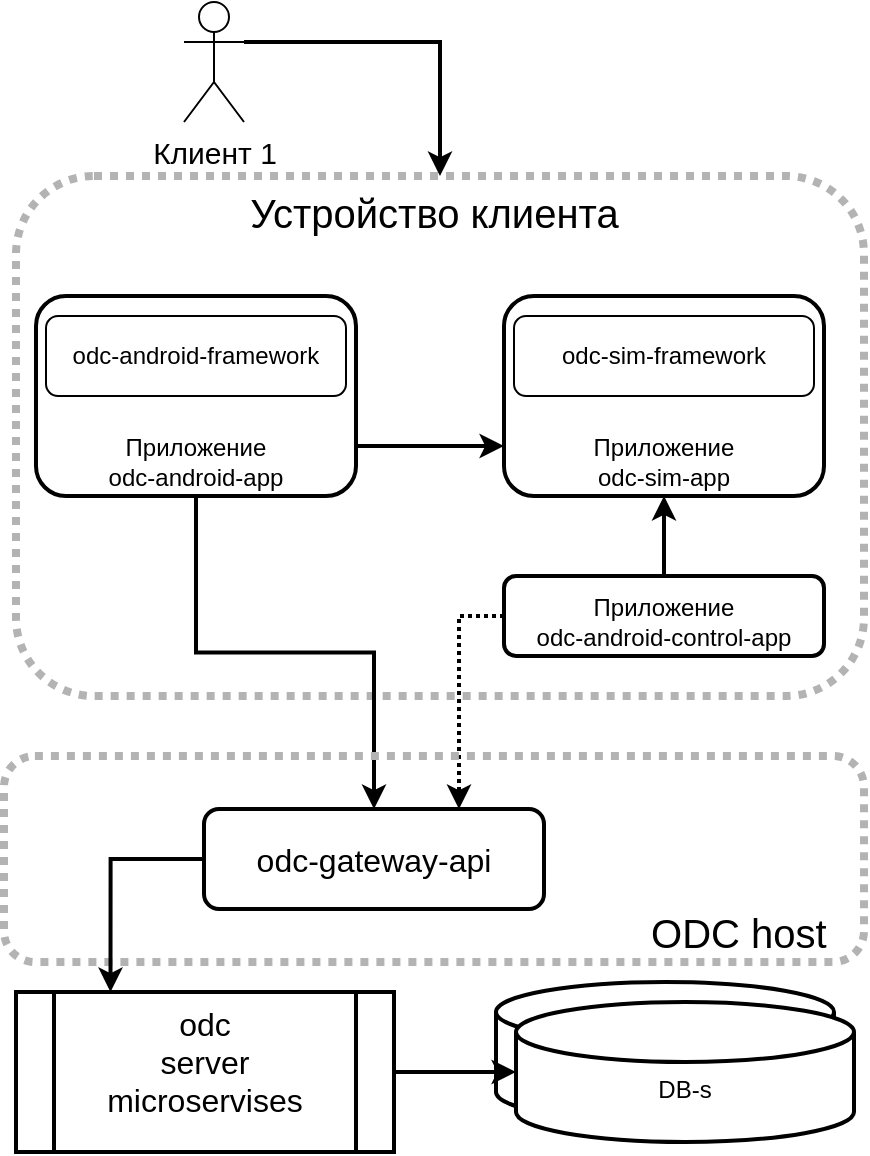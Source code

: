 <mxfile version="14.8.5" type="device"><diagram id="L-GPYPSxkxc_A3--WXAn" name="Page-1"><mxGraphModel dx="1422" dy="789" grid="1" gridSize="10" guides="1" tooltips="1" connect="1" arrows="1" fold="1" page="1" pageScale="1" pageWidth="827" pageHeight="1169" math="0" shadow="0"><root><mxCell id="0"/><mxCell id="1" parent="0"/><mxCell id="vzD-MOK8Qu4RTUejs_iV-50" style="edgeStyle=orthogonalEdgeStyle;rounded=0;orthogonalLoop=1;jettySize=auto;html=1;exitX=1;exitY=0.333;exitDx=0;exitDy=0;exitPerimeter=0;entryX=0.5;entryY=0;entryDx=0;entryDy=0;fontColor=#000000;startArrow=none;startFill=0;strokeWidth=2;" edge="1" parent="1" source="vzD-MOK8Qu4RTUejs_iV-1" target="vzD-MOK8Qu4RTUejs_iV-16"><mxGeometry relative="1" as="geometry"/></mxCell><mxCell id="vzD-MOK8Qu4RTUejs_iV-1" value="&lt;font style=&quot;font-size: 15px&quot;&gt;Клиент 1&lt;/font&gt;" style="shape=umlActor;verticalLabelPosition=bottom;verticalAlign=top;html=1;outlineConnect=0;" vertex="1" parent="1"><mxGeometry x="120" y="30" width="30" height="60" as="geometry"/></mxCell><mxCell id="vzD-MOK8Qu4RTUejs_iV-16" value="&lt;font style=&quot;font-size: 20px&quot;&gt;Устройство клиента&amp;nbsp;&lt;/font&gt;" style="rounded=1;html=1;labelBackgroundColor=none;fontColor=#000000;verticalAlign=top;whiteSpace=wrap;fillColor=none;dashed=1;strokeWidth=4;dashPattern=1 1;strokeColor=#B3B3B3;" vertex="1" parent="1"><mxGeometry x="36" y="117" width="424" height="260" as="geometry"/></mxCell><mxCell id="vzD-MOK8Qu4RTUejs_iV-19" style="edgeStyle=orthogonalEdgeStyle;rounded=0;orthogonalLoop=1;jettySize=auto;html=1;exitX=1;exitY=0.75;exitDx=0;exitDy=0;entryX=0;entryY=0.75;entryDx=0;entryDy=0;strokeWidth=2;" edge="1" parent="1" source="vzD-MOK8Qu4RTUejs_iV-20" target="vzD-MOK8Qu4RTUejs_iV-22"><mxGeometry relative="1" as="geometry"/></mxCell><mxCell id="vzD-MOK8Qu4RTUejs_iV-20" value="Приложение&lt;br&gt;odc-android-app" style="rounded=1;whiteSpace=wrap;html=1;verticalAlign=bottom;strokeWidth=2;" vertex="1" parent="1"><mxGeometry x="46" y="177" width="160" height="100" as="geometry"/></mxCell><mxCell id="vzD-MOK8Qu4RTUejs_iV-21" value="odc-android-framework" style="rounded=1;whiteSpace=wrap;html=1;" vertex="1" parent="1"><mxGeometry x="51" y="187" width="150" height="40" as="geometry"/></mxCell><mxCell id="vzD-MOK8Qu4RTUejs_iV-32" style="edgeStyle=orthogonalEdgeStyle;rounded=0;orthogonalLoop=1;jettySize=auto;html=1;exitX=0.5;exitY=1;exitDx=0;exitDy=0;fontColor=#000000;strokeWidth=2;startArrow=classic;startFill=1;endArrow=none;endFill=0;" edge="1" parent="1" source="vzD-MOK8Qu4RTUejs_iV-22" target="vzD-MOK8Qu4RTUejs_iV-30"><mxGeometry relative="1" as="geometry"/></mxCell><mxCell id="vzD-MOK8Qu4RTUejs_iV-22" value="Приложение&lt;br&gt;odc-sim-app" style="rounded=1;whiteSpace=wrap;html=1;verticalAlign=bottom;strokeWidth=2;" vertex="1" parent="1"><mxGeometry x="280" y="177" width="160" height="100" as="geometry"/></mxCell><mxCell id="vzD-MOK8Qu4RTUejs_iV-23" value="odc-sim-framework" style="rounded=1;whiteSpace=wrap;html=1;" vertex="1" parent="1"><mxGeometry x="285" y="187" width="150" height="40" as="geometry"/></mxCell><mxCell id="vzD-MOK8Qu4RTUejs_iV-26" style="edgeStyle=orthogonalEdgeStyle;rounded=0;orthogonalLoop=1;jettySize=auto;html=1;entryX=0.5;entryY=0;entryDx=0;entryDy=0;strokeWidth=2;exitX=0.5;exitY=1;exitDx=0;exitDy=0;" edge="1" parent="1" source="vzD-MOK8Qu4RTUejs_iV-20" target="vzD-MOK8Qu4RTUejs_iV-39"><mxGeometry relative="1" as="geometry"><mxPoint x="346" y="427" as="sourcePoint"/><mxPoint x="126" y="417" as="targetPoint"/></mxGeometry></mxCell><mxCell id="vzD-MOK8Qu4RTUejs_iV-57" style="edgeStyle=orthogonalEdgeStyle;rounded=0;orthogonalLoop=1;jettySize=auto;html=1;exitX=0;exitY=0.5;exitDx=0;exitDy=0;entryX=0.75;entryY=0;entryDx=0;entryDy=0;fontColor=#000000;startArrow=none;startFill=0;endArrow=classic;endFill=1;strokeWidth=2;dashed=1;dashPattern=1 1;" edge="1" parent="1" source="vzD-MOK8Qu4RTUejs_iV-30" target="vzD-MOK8Qu4RTUejs_iV-39"><mxGeometry relative="1" as="geometry"/></mxCell><mxCell id="vzD-MOK8Qu4RTUejs_iV-30" value="Приложение&lt;br&gt;odc-android-control-app" style="rounded=1;whiteSpace=wrap;html=1;verticalAlign=bottom;strokeWidth=2;" vertex="1" parent="1"><mxGeometry x="280" y="317" width="160" height="40" as="geometry"/></mxCell><mxCell id="vzD-MOK8Qu4RTUejs_iV-36" value="&lt;font style=&quot;font-size: 20px&quot;&gt;ODC host&amp;nbsp; &amp;nbsp;&lt;/font&gt;" style="rounded=1;html=1;labelBackgroundColor=none;fontColor=#000000;verticalAlign=bottom;whiteSpace=wrap;fillColor=none;dashed=1;strokeWidth=4;dashPattern=1 1;strokeColor=#B3B3B3;align=right;" vertex="1" parent="1"><mxGeometry x="30" y="407" width="430" height="103" as="geometry"/></mxCell><mxCell id="vzD-MOK8Qu4RTUejs_iV-64" style="edgeStyle=orthogonalEdgeStyle;rounded=0;orthogonalLoop=1;jettySize=auto;html=1;exitX=0;exitY=0.5;exitDx=0;exitDy=0;entryX=0.25;entryY=0;entryDx=0;entryDy=0;fontColor=#000000;startArrow=none;startFill=0;endArrow=classic;endFill=1;strokeWidth=2;" edge="1" parent="1" source="vzD-MOK8Qu4RTUejs_iV-39" target="vzD-MOK8Qu4RTUejs_iV-51"><mxGeometry relative="1" as="geometry"/></mxCell><mxCell id="vzD-MOK8Qu4RTUejs_iV-39" value="&lt;font style=&quot;font-size: 16px&quot;&gt;odc-gateway-api&lt;/font&gt;" style="rounded=1;whiteSpace=wrap;html=1;verticalAlign=middle;strokeWidth=2;" vertex="1" parent="1"><mxGeometry x="130" y="433.5" width="170" height="50" as="geometry"/></mxCell><mxCell id="vzD-MOK8Qu4RTUejs_iV-51" value="&lt;span style=&quot;font-size: 16px&quot;&gt;odc&lt;/span&gt;&lt;br style=&quot;font-size: 16px&quot;&gt;&lt;span style=&quot;font-size: 16px&quot;&gt;server&lt;/span&gt;&lt;br style=&quot;font-size: 16px&quot;&gt;&lt;span style=&quot;font-size: 16px&quot;&gt;microservises&lt;/span&gt;" style="shape=process;whiteSpace=wrap;html=1;backgroundOutline=1;labelBackgroundColor=none;strokeWidth=2;verticalAlign=top;" vertex="1" parent="1"><mxGeometry x="36" y="525" width="189" height="80" as="geometry"/></mxCell><mxCell id="vzD-MOK8Qu4RTUejs_iV-53" value="DB-s" style="shape=cylinder3;whiteSpace=wrap;html=1;boundedLbl=1;backgroundOutline=1;size=15;labelBackgroundColor=none;fontColor=#000000;strokeColor=#000000;strokeWidth=2;fillColor=none;verticalAlign=top;" vertex="1" parent="1"><mxGeometry x="276" y="520" width="169" height="70" as="geometry"/></mxCell><mxCell id="vzD-MOK8Qu4RTUejs_iV-54" value="DB-s" style="shape=cylinder3;whiteSpace=wrap;html=1;boundedLbl=1;backgroundOutline=1;size=15;labelBackgroundColor=none;strokeWidth=2;verticalAlign=top;" vertex="1" parent="1"><mxGeometry x="286" y="530" width="169" height="70" as="geometry"/></mxCell><mxCell id="vzD-MOK8Qu4RTUejs_iV-61" value="" style="endArrow=classic;html=1;fontColor=#000000;strokeWidth=2;exitX=1;exitY=0.5;exitDx=0;exitDy=0;entryX=0;entryY=0.5;entryDx=0;entryDy=0;entryPerimeter=0;" edge="1" parent="1" source="vzD-MOK8Qu4RTUejs_iV-51" target="vzD-MOK8Qu4RTUejs_iV-54"><mxGeometry width="50" height="50" relative="1" as="geometry"><mxPoint x="385" y="505" as="sourcePoint"/><mxPoint x="435" y="455" as="targetPoint"/></mxGeometry></mxCell></root></mxGraphModel></diagram></mxfile>